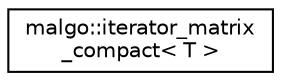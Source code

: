 digraph "Graphical Class Hierarchy"
{
  edge [fontname="Helvetica",fontsize="10",labelfontname="Helvetica",labelfontsize="10"];
  node [fontname="Helvetica",fontsize="10",shape=record];
  rankdir="LR";
  Node1 [label="malgo::iterator_matrix\l_compact\< T \>",height=0.2,width=0.4,color="black", fillcolor="white", style="filled",URL="$structmalgo_1_1iterator__matrix__compact.html"];
}
